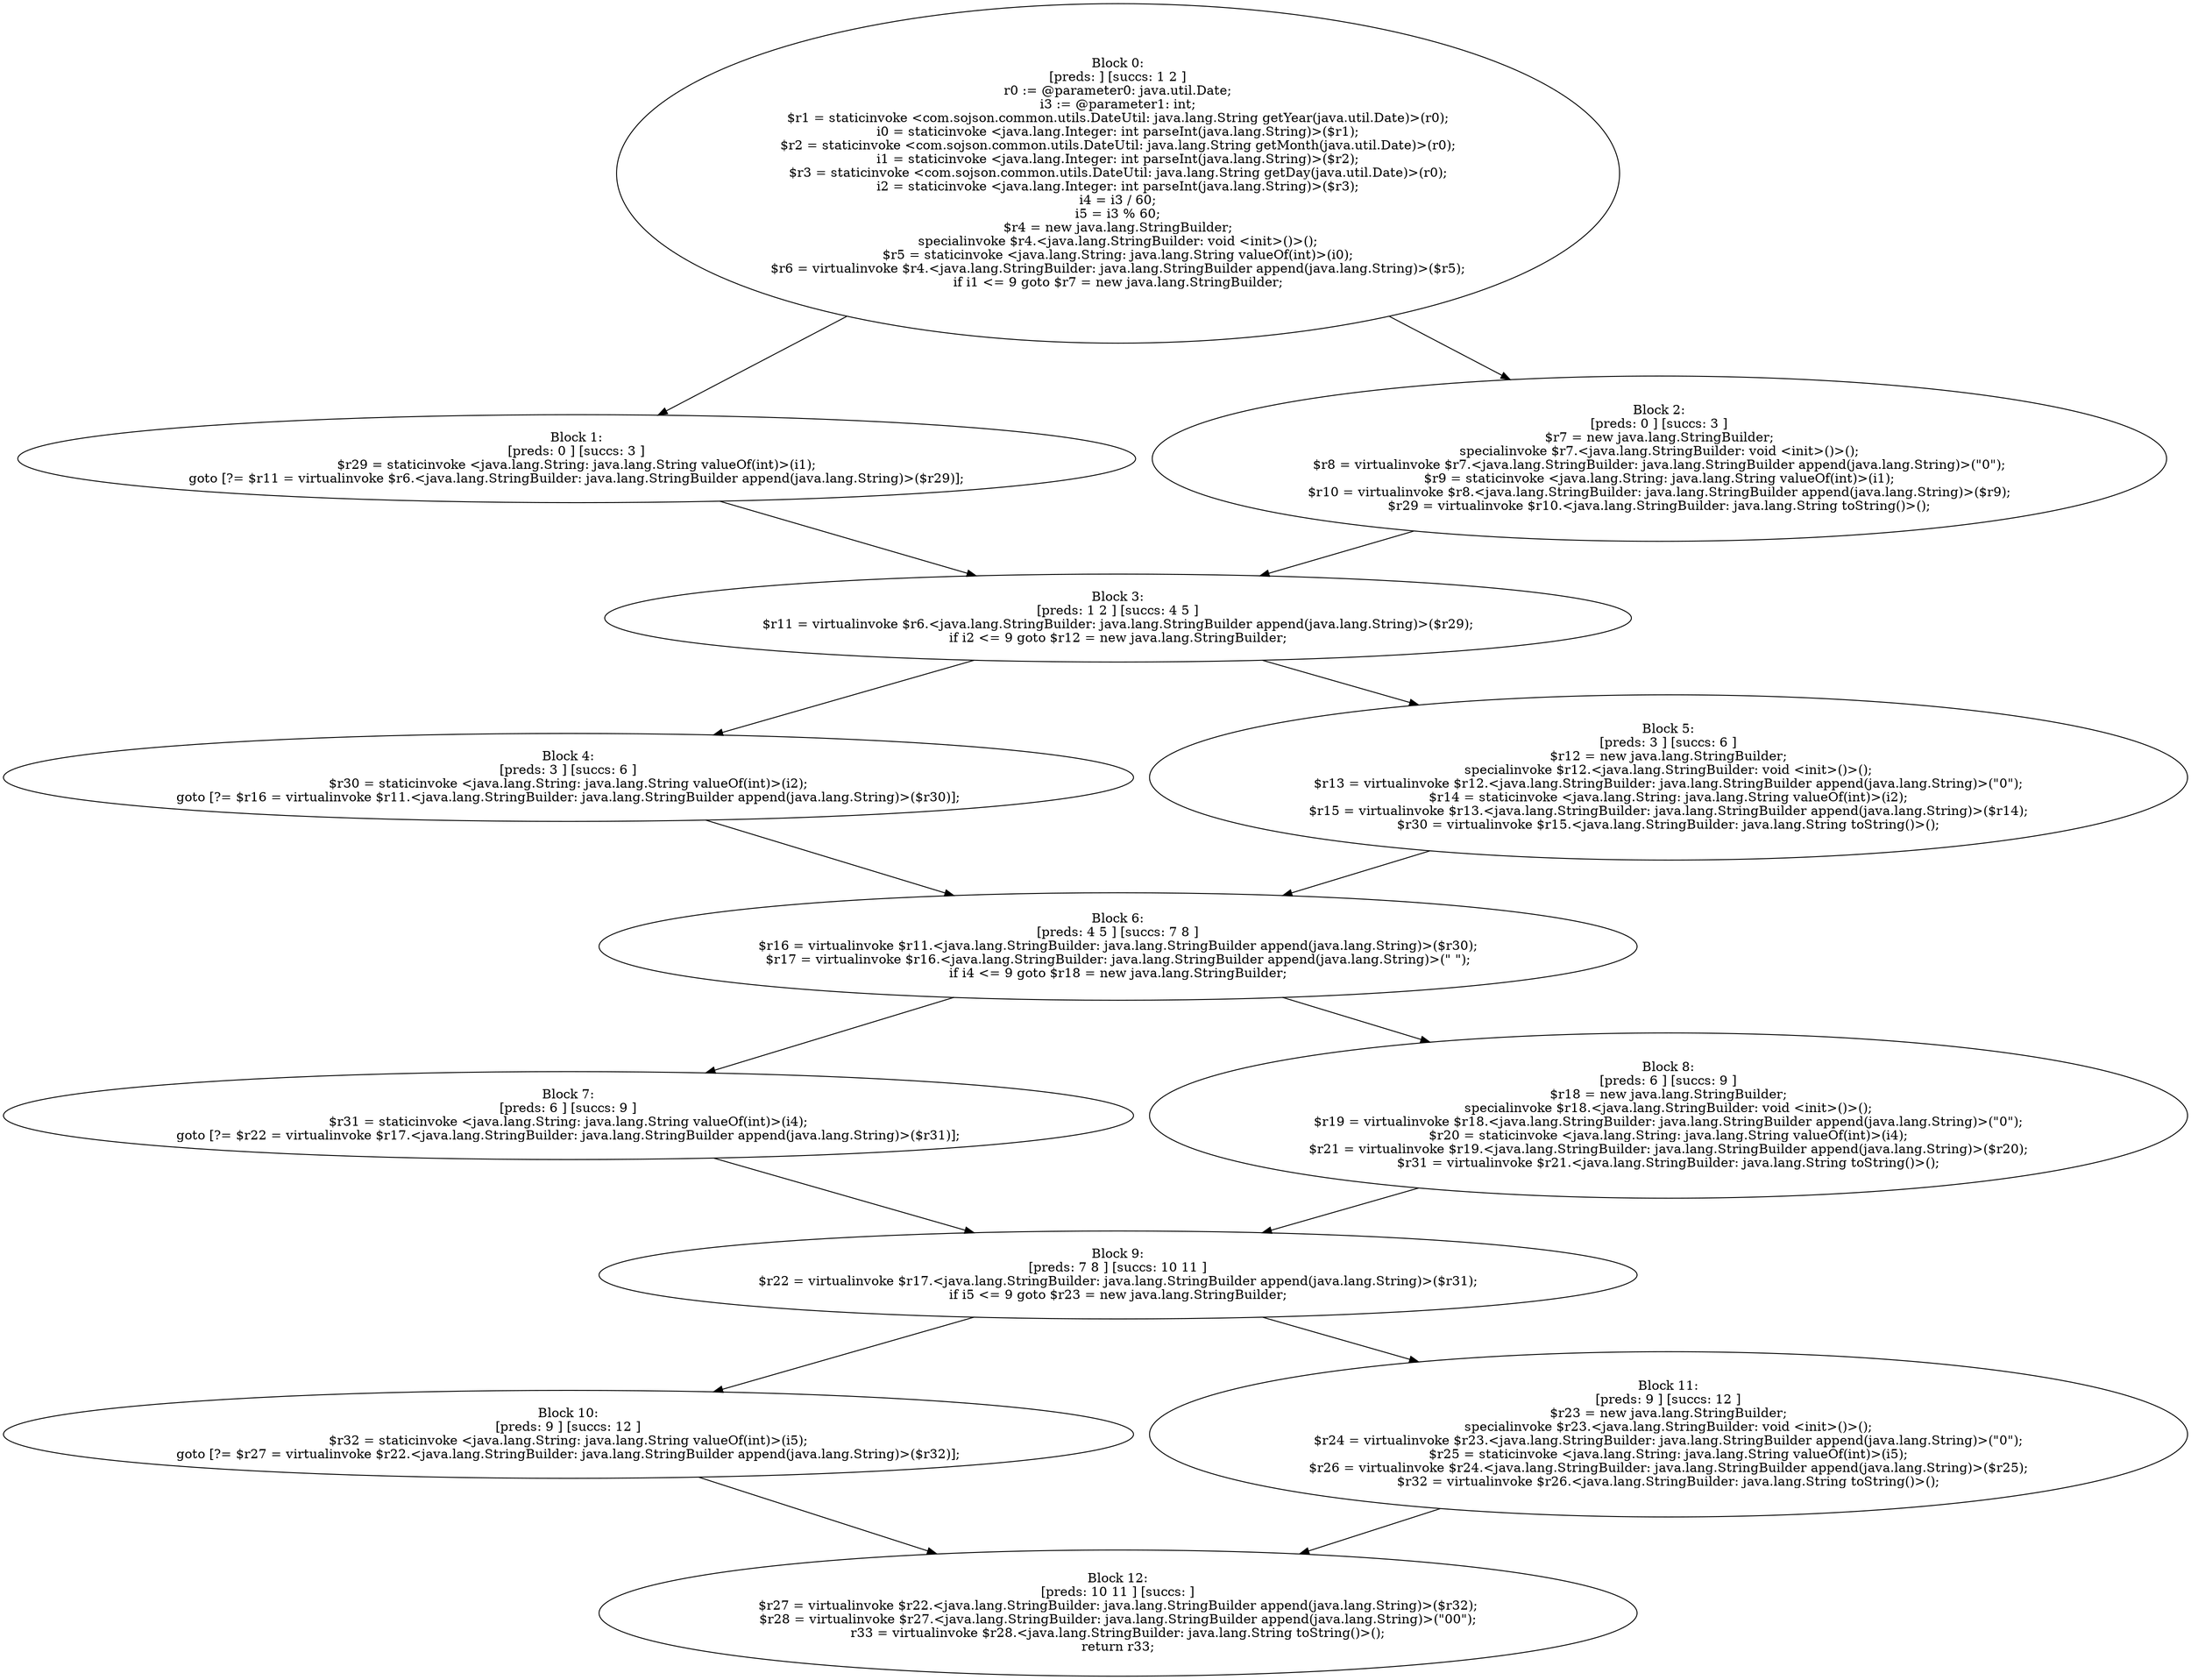 digraph "unitGraph" {
    "Block 0:
[preds: ] [succs: 1 2 ]
r0 := @parameter0: java.util.Date;
i3 := @parameter1: int;
$r1 = staticinvoke <com.sojson.common.utils.DateUtil: java.lang.String getYear(java.util.Date)>(r0);
i0 = staticinvoke <java.lang.Integer: int parseInt(java.lang.String)>($r1);
$r2 = staticinvoke <com.sojson.common.utils.DateUtil: java.lang.String getMonth(java.util.Date)>(r0);
i1 = staticinvoke <java.lang.Integer: int parseInt(java.lang.String)>($r2);
$r3 = staticinvoke <com.sojson.common.utils.DateUtil: java.lang.String getDay(java.util.Date)>(r0);
i2 = staticinvoke <java.lang.Integer: int parseInt(java.lang.String)>($r3);
i4 = i3 / 60;
i5 = i3 % 60;
$r4 = new java.lang.StringBuilder;
specialinvoke $r4.<java.lang.StringBuilder: void <init>()>();
$r5 = staticinvoke <java.lang.String: java.lang.String valueOf(int)>(i0);
$r6 = virtualinvoke $r4.<java.lang.StringBuilder: java.lang.StringBuilder append(java.lang.String)>($r5);
if i1 <= 9 goto $r7 = new java.lang.StringBuilder;
"
    "Block 1:
[preds: 0 ] [succs: 3 ]
$r29 = staticinvoke <java.lang.String: java.lang.String valueOf(int)>(i1);
goto [?= $r11 = virtualinvoke $r6.<java.lang.StringBuilder: java.lang.StringBuilder append(java.lang.String)>($r29)];
"
    "Block 2:
[preds: 0 ] [succs: 3 ]
$r7 = new java.lang.StringBuilder;
specialinvoke $r7.<java.lang.StringBuilder: void <init>()>();
$r8 = virtualinvoke $r7.<java.lang.StringBuilder: java.lang.StringBuilder append(java.lang.String)>(\"0\");
$r9 = staticinvoke <java.lang.String: java.lang.String valueOf(int)>(i1);
$r10 = virtualinvoke $r8.<java.lang.StringBuilder: java.lang.StringBuilder append(java.lang.String)>($r9);
$r29 = virtualinvoke $r10.<java.lang.StringBuilder: java.lang.String toString()>();
"
    "Block 3:
[preds: 1 2 ] [succs: 4 5 ]
$r11 = virtualinvoke $r6.<java.lang.StringBuilder: java.lang.StringBuilder append(java.lang.String)>($r29);
if i2 <= 9 goto $r12 = new java.lang.StringBuilder;
"
    "Block 4:
[preds: 3 ] [succs: 6 ]
$r30 = staticinvoke <java.lang.String: java.lang.String valueOf(int)>(i2);
goto [?= $r16 = virtualinvoke $r11.<java.lang.StringBuilder: java.lang.StringBuilder append(java.lang.String)>($r30)];
"
    "Block 5:
[preds: 3 ] [succs: 6 ]
$r12 = new java.lang.StringBuilder;
specialinvoke $r12.<java.lang.StringBuilder: void <init>()>();
$r13 = virtualinvoke $r12.<java.lang.StringBuilder: java.lang.StringBuilder append(java.lang.String)>(\"0\");
$r14 = staticinvoke <java.lang.String: java.lang.String valueOf(int)>(i2);
$r15 = virtualinvoke $r13.<java.lang.StringBuilder: java.lang.StringBuilder append(java.lang.String)>($r14);
$r30 = virtualinvoke $r15.<java.lang.StringBuilder: java.lang.String toString()>();
"
    "Block 6:
[preds: 4 5 ] [succs: 7 8 ]
$r16 = virtualinvoke $r11.<java.lang.StringBuilder: java.lang.StringBuilder append(java.lang.String)>($r30);
$r17 = virtualinvoke $r16.<java.lang.StringBuilder: java.lang.StringBuilder append(java.lang.String)>(\" \");
if i4 <= 9 goto $r18 = new java.lang.StringBuilder;
"
    "Block 7:
[preds: 6 ] [succs: 9 ]
$r31 = staticinvoke <java.lang.String: java.lang.String valueOf(int)>(i4);
goto [?= $r22 = virtualinvoke $r17.<java.lang.StringBuilder: java.lang.StringBuilder append(java.lang.String)>($r31)];
"
    "Block 8:
[preds: 6 ] [succs: 9 ]
$r18 = new java.lang.StringBuilder;
specialinvoke $r18.<java.lang.StringBuilder: void <init>()>();
$r19 = virtualinvoke $r18.<java.lang.StringBuilder: java.lang.StringBuilder append(java.lang.String)>(\"0\");
$r20 = staticinvoke <java.lang.String: java.lang.String valueOf(int)>(i4);
$r21 = virtualinvoke $r19.<java.lang.StringBuilder: java.lang.StringBuilder append(java.lang.String)>($r20);
$r31 = virtualinvoke $r21.<java.lang.StringBuilder: java.lang.String toString()>();
"
    "Block 9:
[preds: 7 8 ] [succs: 10 11 ]
$r22 = virtualinvoke $r17.<java.lang.StringBuilder: java.lang.StringBuilder append(java.lang.String)>($r31);
if i5 <= 9 goto $r23 = new java.lang.StringBuilder;
"
    "Block 10:
[preds: 9 ] [succs: 12 ]
$r32 = staticinvoke <java.lang.String: java.lang.String valueOf(int)>(i5);
goto [?= $r27 = virtualinvoke $r22.<java.lang.StringBuilder: java.lang.StringBuilder append(java.lang.String)>($r32)];
"
    "Block 11:
[preds: 9 ] [succs: 12 ]
$r23 = new java.lang.StringBuilder;
specialinvoke $r23.<java.lang.StringBuilder: void <init>()>();
$r24 = virtualinvoke $r23.<java.lang.StringBuilder: java.lang.StringBuilder append(java.lang.String)>(\"0\");
$r25 = staticinvoke <java.lang.String: java.lang.String valueOf(int)>(i5);
$r26 = virtualinvoke $r24.<java.lang.StringBuilder: java.lang.StringBuilder append(java.lang.String)>($r25);
$r32 = virtualinvoke $r26.<java.lang.StringBuilder: java.lang.String toString()>();
"
    "Block 12:
[preds: 10 11 ] [succs: ]
$r27 = virtualinvoke $r22.<java.lang.StringBuilder: java.lang.StringBuilder append(java.lang.String)>($r32);
$r28 = virtualinvoke $r27.<java.lang.StringBuilder: java.lang.StringBuilder append(java.lang.String)>(\"00\");
r33 = virtualinvoke $r28.<java.lang.StringBuilder: java.lang.String toString()>();
return r33;
"
    "Block 0:
[preds: ] [succs: 1 2 ]
r0 := @parameter0: java.util.Date;
i3 := @parameter1: int;
$r1 = staticinvoke <com.sojson.common.utils.DateUtil: java.lang.String getYear(java.util.Date)>(r0);
i0 = staticinvoke <java.lang.Integer: int parseInt(java.lang.String)>($r1);
$r2 = staticinvoke <com.sojson.common.utils.DateUtil: java.lang.String getMonth(java.util.Date)>(r0);
i1 = staticinvoke <java.lang.Integer: int parseInt(java.lang.String)>($r2);
$r3 = staticinvoke <com.sojson.common.utils.DateUtil: java.lang.String getDay(java.util.Date)>(r0);
i2 = staticinvoke <java.lang.Integer: int parseInt(java.lang.String)>($r3);
i4 = i3 / 60;
i5 = i3 % 60;
$r4 = new java.lang.StringBuilder;
specialinvoke $r4.<java.lang.StringBuilder: void <init>()>();
$r5 = staticinvoke <java.lang.String: java.lang.String valueOf(int)>(i0);
$r6 = virtualinvoke $r4.<java.lang.StringBuilder: java.lang.StringBuilder append(java.lang.String)>($r5);
if i1 <= 9 goto $r7 = new java.lang.StringBuilder;
"->"Block 1:
[preds: 0 ] [succs: 3 ]
$r29 = staticinvoke <java.lang.String: java.lang.String valueOf(int)>(i1);
goto [?= $r11 = virtualinvoke $r6.<java.lang.StringBuilder: java.lang.StringBuilder append(java.lang.String)>($r29)];
";
    "Block 0:
[preds: ] [succs: 1 2 ]
r0 := @parameter0: java.util.Date;
i3 := @parameter1: int;
$r1 = staticinvoke <com.sojson.common.utils.DateUtil: java.lang.String getYear(java.util.Date)>(r0);
i0 = staticinvoke <java.lang.Integer: int parseInt(java.lang.String)>($r1);
$r2 = staticinvoke <com.sojson.common.utils.DateUtil: java.lang.String getMonth(java.util.Date)>(r0);
i1 = staticinvoke <java.lang.Integer: int parseInt(java.lang.String)>($r2);
$r3 = staticinvoke <com.sojson.common.utils.DateUtil: java.lang.String getDay(java.util.Date)>(r0);
i2 = staticinvoke <java.lang.Integer: int parseInt(java.lang.String)>($r3);
i4 = i3 / 60;
i5 = i3 % 60;
$r4 = new java.lang.StringBuilder;
specialinvoke $r4.<java.lang.StringBuilder: void <init>()>();
$r5 = staticinvoke <java.lang.String: java.lang.String valueOf(int)>(i0);
$r6 = virtualinvoke $r4.<java.lang.StringBuilder: java.lang.StringBuilder append(java.lang.String)>($r5);
if i1 <= 9 goto $r7 = new java.lang.StringBuilder;
"->"Block 2:
[preds: 0 ] [succs: 3 ]
$r7 = new java.lang.StringBuilder;
specialinvoke $r7.<java.lang.StringBuilder: void <init>()>();
$r8 = virtualinvoke $r7.<java.lang.StringBuilder: java.lang.StringBuilder append(java.lang.String)>(\"0\");
$r9 = staticinvoke <java.lang.String: java.lang.String valueOf(int)>(i1);
$r10 = virtualinvoke $r8.<java.lang.StringBuilder: java.lang.StringBuilder append(java.lang.String)>($r9);
$r29 = virtualinvoke $r10.<java.lang.StringBuilder: java.lang.String toString()>();
";
    "Block 1:
[preds: 0 ] [succs: 3 ]
$r29 = staticinvoke <java.lang.String: java.lang.String valueOf(int)>(i1);
goto [?= $r11 = virtualinvoke $r6.<java.lang.StringBuilder: java.lang.StringBuilder append(java.lang.String)>($r29)];
"->"Block 3:
[preds: 1 2 ] [succs: 4 5 ]
$r11 = virtualinvoke $r6.<java.lang.StringBuilder: java.lang.StringBuilder append(java.lang.String)>($r29);
if i2 <= 9 goto $r12 = new java.lang.StringBuilder;
";
    "Block 2:
[preds: 0 ] [succs: 3 ]
$r7 = new java.lang.StringBuilder;
specialinvoke $r7.<java.lang.StringBuilder: void <init>()>();
$r8 = virtualinvoke $r7.<java.lang.StringBuilder: java.lang.StringBuilder append(java.lang.String)>(\"0\");
$r9 = staticinvoke <java.lang.String: java.lang.String valueOf(int)>(i1);
$r10 = virtualinvoke $r8.<java.lang.StringBuilder: java.lang.StringBuilder append(java.lang.String)>($r9);
$r29 = virtualinvoke $r10.<java.lang.StringBuilder: java.lang.String toString()>();
"->"Block 3:
[preds: 1 2 ] [succs: 4 5 ]
$r11 = virtualinvoke $r6.<java.lang.StringBuilder: java.lang.StringBuilder append(java.lang.String)>($r29);
if i2 <= 9 goto $r12 = new java.lang.StringBuilder;
";
    "Block 3:
[preds: 1 2 ] [succs: 4 5 ]
$r11 = virtualinvoke $r6.<java.lang.StringBuilder: java.lang.StringBuilder append(java.lang.String)>($r29);
if i2 <= 9 goto $r12 = new java.lang.StringBuilder;
"->"Block 4:
[preds: 3 ] [succs: 6 ]
$r30 = staticinvoke <java.lang.String: java.lang.String valueOf(int)>(i2);
goto [?= $r16 = virtualinvoke $r11.<java.lang.StringBuilder: java.lang.StringBuilder append(java.lang.String)>($r30)];
";
    "Block 3:
[preds: 1 2 ] [succs: 4 5 ]
$r11 = virtualinvoke $r6.<java.lang.StringBuilder: java.lang.StringBuilder append(java.lang.String)>($r29);
if i2 <= 9 goto $r12 = new java.lang.StringBuilder;
"->"Block 5:
[preds: 3 ] [succs: 6 ]
$r12 = new java.lang.StringBuilder;
specialinvoke $r12.<java.lang.StringBuilder: void <init>()>();
$r13 = virtualinvoke $r12.<java.lang.StringBuilder: java.lang.StringBuilder append(java.lang.String)>(\"0\");
$r14 = staticinvoke <java.lang.String: java.lang.String valueOf(int)>(i2);
$r15 = virtualinvoke $r13.<java.lang.StringBuilder: java.lang.StringBuilder append(java.lang.String)>($r14);
$r30 = virtualinvoke $r15.<java.lang.StringBuilder: java.lang.String toString()>();
";
    "Block 4:
[preds: 3 ] [succs: 6 ]
$r30 = staticinvoke <java.lang.String: java.lang.String valueOf(int)>(i2);
goto [?= $r16 = virtualinvoke $r11.<java.lang.StringBuilder: java.lang.StringBuilder append(java.lang.String)>($r30)];
"->"Block 6:
[preds: 4 5 ] [succs: 7 8 ]
$r16 = virtualinvoke $r11.<java.lang.StringBuilder: java.lang.StringBuilder append(java.lang.String)>($r30);
$r17 = virtualinvoke $r16.<java.lang.StringBuilder: java.lang.StringBuilder append(java.lang.String)>(\" \");
if i4 <= 9 goto $r18 = new java.lang.StringBuilder;
";
    "Block 5:
[preds: 3 ] [succs: 6 ]
$r12 = new java.lang.StringBuilder;
specialinvoke $r12.<java.lang.StringBuilder: void <init>()>();
$r13 = virtualinvoke $r12.<java.lang.StringBuilder: java.lang.StringBuilder append(java.lang.String)>(\"0\");
$r14 = staticinvoke <java.lang.String: java.lang.String valueOf(int)>(i2);
$r15 = virtualinvoke $r13.<java.lang.StringBuilder: java.lang.StringBuilder append(java.lang.String)>($r14);
$r30 = virtualinvoke $r15.<java.lang.StringBuilder: java.lang.String toString()>();
"->"Block 6:
[preds: 4 5 ] [succs: 7 8 ]
$r16 = virtualinvoke $r11.<java.lang.StringBuilder: java.lang.StringBuilder append(java.lang.String)>($r30);
$r17 = virtualinvoke $r16.<java.lang.StringBuilder: java.lang.StringBuilder append(java.lang.String)>(\" \");
if i4 <= 9 goto $r18 = new java.lang.StringBuilder;
";
    "Block 6:
[preds: 4 5 ] [succs: 7 8 ]
$r16 = virtualinvoke $r11.<java.lang.StringBuilder: java.lang.StringBuilder append(java.lang.String)>($r30);
$r17 = virtualinvoke $r16.<java.lang.StringBuilder: java.lang.StringBuilder append(java.lang.String)>(\" \");
if i4 <= 9 goto $r18 = new java.lang.StringBuilder;
"->"Block 7:
[preds: 6 ] [succs: 9 ]
$r31 = staticinvoke <java.lang.String: java.lang.String valueOf(int)>(i4);
goto [?= $r22 = virtualinvoke $r17.<java.lang.StringBuilder: java.lang.StringBuilder append(java.lang.String)>($r31)];
";
    "Block 6:
[preds: 4 5 ] [succs: 7 8 ]
$r16 = virtualinvoke $r11.<java.lang.StringBuilder: java.lang.StringBuilder append(java.lang.String)>($r30);
$r17 = virtualinvoke $r16.<java.lang.StringBuilder: java.lang.StringBuilder append(java.lang.String)>(\" \");
if i4 <= 9 goto $r18 = new java.lang.StringBuilder;
"->"Block 8:
[preds: 6 ] [succs: 9 ]
$r18 = new java.lang.StringBuilder;
specialinvoke $r18.<java.lang.StringBuilder: void <init>()>();
$r19 = virtualinvoke $r18.<java.lang.StringBuilder: java.lang.StringBuilder append(java.lang.String)>(\"0\");
$r20 = staticinvoke <java.lang.String: java.lang.String valueOf(int)>(i4);
$r21 = virtualinvoke $r19.<java.lang.StringBuilder: java.lang.StringBuilder append(java.lang.String)>($r20);
$r31 = virtualinvoke $r21.<java.lang.StringBuilder: java.lang.String toString()>();
";
    "Block 7:
[preds: 6 ] [succs: 9 ]
$r31 = staticinvoke <java.lang.String: java.lang.String valueOf(int)>(i4);
goto [?= $r22 = virtualinvoke $r17.<java.lang.StringBuilder: java.lang.StringBuilder append(java.lang.String)>($r31)];
"->"Block 9:
[preds: 7 8 ] [succs: 10 11 ]
$r22 = virtualinvoke $r17.<java.lang.StringBuilder: java.lang.StringBuilder append(java.lang.String)>($r31);
if i5 <= 9 goto $r23 = new java.lang.StringBuilder;
";
    "Block 8:
[preds: 6 ] [succs: 9 ]
$r18 = new java.lang.StringBuilder;
specialinvoke $r18.<java.lang.StringBuilder: void <init>()>();
$r19 = virtualinvoke $r18.<java.lang.StringBuilder: java.lang.StringBuilder append(java.lang.String)>(\"0\");
$r20 = staticinvoke <java.lang.String: java.lang.String valueOf(int)>(i4);
$r21 = virtualinvoke $r19.<java.lang.StringBuilder: java.lang.StringBuilder append(java.lang.String)>($r20);
$r31 = virtualinvoke $r21.<java.lang.StringBuilder: java.lang.String toString()>();
"->"Block 9:
[preds: 7 8 ] [succs: 10 11 ]
$r22 = virtualinvoke $r17.<java.lang.StringBuilder: java.lang.StringBuilder append(java.lang.String)>($r31);
if i5 <= 9 goto $r23 = new java.lang.StringBuilder;
";
    "Block 9:
[preds: 7 8 ] [succs: 10 11 ]
$r22 = virtualinvoke $r17.<java.lang.StringBuilder: java.lang.StringBuilder append(java.lang.String)>($r31);
if i5 <= 9 goto $r23 = new java.lang.StringBuilder;
"->"Block 10:
[preds: 9 ] [succs: 12 ]
$r32 = staticinvoke <java.lang.String: java.lang.String valueOf(int)>(i5);
goto [?= $r27 = virtualinvoke $r22.<java.lang.StringBuilder: java.lang.StringBuilder append(java.lang.String)>($r32)];
";
    "Block 9:
[preds: 7 8 ] [succs: 10 11 ]
$r22 = virtualinvoke $r17.<java.lang.StringBuilder: java.lang.StringBuilder append(java.lang.String)>($r31);
if i5 <= 9 goto $r23 = new java.lang.StringBuilder;
"->"Block 11:
[preds: 9 ] [succs: 12 ]
$r23 = new java.lang.StringBuilder;
specialinvoke $r23.<java.lang.StringBuilder: void <init>()>();
$r24 = virtualinvoke $r23.<java.lang.StringBuilder: java.lang.StringBuilder append(java.lang.String)>(\"0\");
$r25 = staticinvoke <java.lang.String: java.lang.String valueOf(int)>(i5);
$r26 = virtualinvoke $r24.<java.lang.StringBuilder: java.lang.StringBuilder append(java.lang.String)>($r25);
$r32 = virtualinvoke $r26.<java.lang.StringBuilder: java.lang.String toString()>();
";
    "Block 10:
[preds: 9 ] [succs: 12 ]
$r32 = staticinvoke <java.lang.String: java.lang.String valueOf(int)>(i5);
goto [?= $r27 = virtualinvoke $r22.<java.lang.StringBuilder: java.lang.StringBuilder append(java.lang.String)>($r32)];
"->"Block 12:
[preds: 10 11 ] [succs: ]
$r27 = virtualinvoke $r22.<java.lang.StringBuilder: java.lang.StringBuilder append(java.lang.String)>($r32);
$r28 = virtualinvoke $r27.<java.lang.StringBuilder: java.lang.StringBuilder append(java.lang.String)>(\"00\");
r33 = virtualinvoke $r28.<java.lang.StringBuilder: java.lang.String toString()>();
return r33;
";
    "Block 11:
[preds: 9 ] [succs: 12 ]
$r23 = new java.lang.StringBuilder;
specialinvoke $r23.<java.lang.StringBuilder: void <init>()>();
$r24 = virtualinvoke $r23.<java.lang.StringBuilder: java.lang.StringBuilder append(java.lang.String)>(\"0\");
$r25 = staticinvoke <java.lang.String: java.lang.String valueOf(int)>(i5);
$r26 = virtualinvoke $r24.<java.lang.StringBuilder: java.lang.StringBuilder append(java.lang.String)>($r25);
$r32 = virtualinvoke $r26.<java.lang.StringBuilder: java.lang.String toString()>();
"->"Block 12:
[preds: 10 11 ] [succs: ]
$r27 = virtualinvoke $r22.<java.lang.StringBuilder: java.lang.StringBuilder append(java.lang.String)>($r32);
$r28 = virtualinvoke $r27.<java.lang.StringBuilder: java.lang.StringBuilder append(java.lang.String)>(\"00\");
r33 = virtualinvoke $r28.<java.lang.StringBuilder: java.lang.String toString()>();
return r33;
";
}
